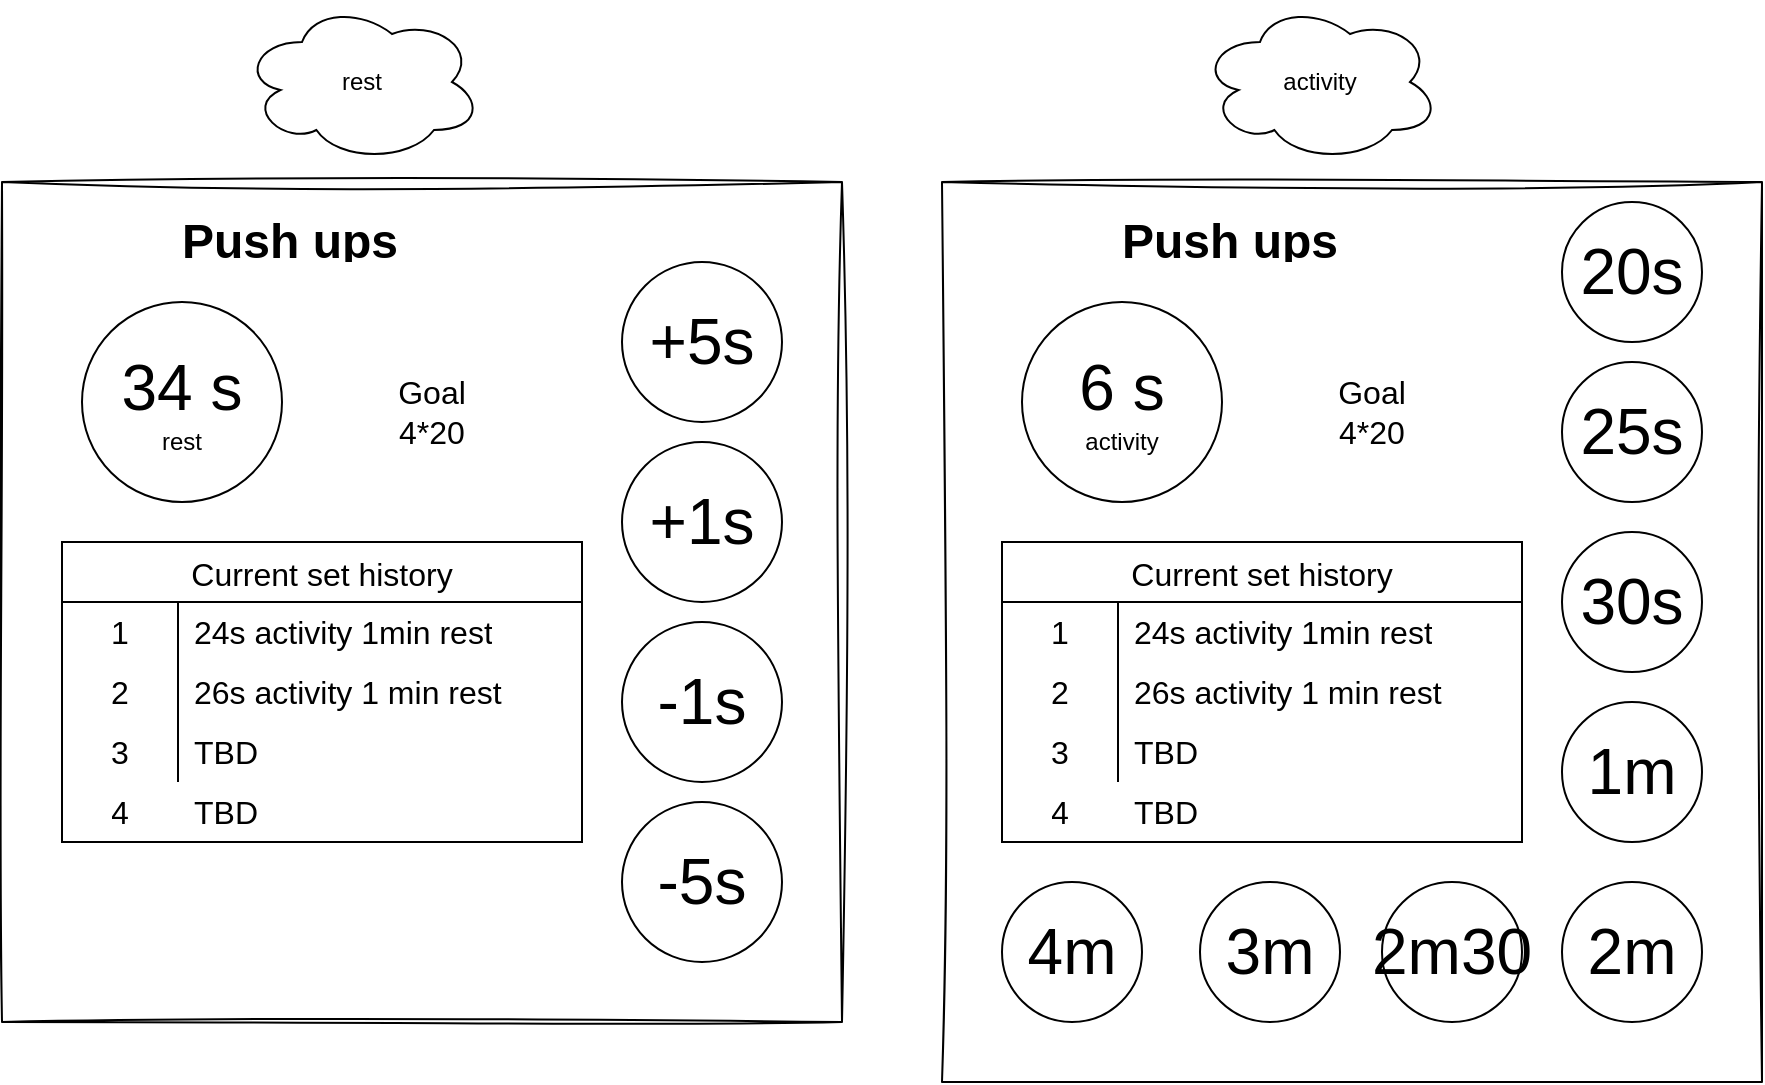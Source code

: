 <mxfile version="23.0.2" type="github">
  <diagram name="Page-1" id="wq49nhDa5_YjDVjvvV-n">
    <mxGraphModel dx="1242" dy="1938" grid="1" gridSize="10" guides="1" tooltips="1" connect="1" arrows="1" fold="1" page="1" pageScale="1" pageWidth="827" pageHeight="1169" math="0" shadow="0">
      <root>
        <mxCell id="0" />
        <mxCell id="1" parent="0" />
        <mxCell id="iMvvl42DYb7aPQo52aot-22" value="" style="rounded=0;whiteSpace=wrap;html=1;glass=0;shadow=0;sketch=1;curveFitting=1;jiggle=2;" vertex="1" parent="1">
          <mxGeometry x="10" y="30" width="420" height="420" as="geometry" />
        </mxCell>
        <mxCell id="iMvvl42DYb7aPQo52aot-1" value="&lt;font&gt;&lt;font size=&quot;6&quot;&gt;34 s&lt;/font&gt;&lt;br&gt;&lt;font style=&quot;font-size: 12px;&quot;&gt;rest&lt;/font&gt;&lt;br&gt;&lt;/font&gt;" style="ellipse;whiteSpace=wrap;html=1;aspect=fixed;" vertex="1" parent="1">
          <mxGeometry x="50" y="90" width="100" height="100" as="geometry" />
        </mxCell>
        <object label="Current set history" test="fdsfsdff" blblbl="fdsf" id="iMvvl42DYb7aPQo52aot-2">
          <mxCell style="shape=table;startSize=30;container=1;collapsible=0;childLayout=tableLayout;fixedRows=1;rowLines=0;fontStyle=0;strokeColor=default;fontSize=16;" vertex="1" parent="1">
            <mxGeometry x="40" y="210" width="260" height="150" as="geometry" />
          </mxCell>
        </object>
        <mxCell id="iMvvl42DYb7aPQo52aot-3" value="" style="shape=tableRow;horizontal=0;startSize=0;swimlaneHead=0;swimlaneBody=0;top=0;left=0;bottom=0;right=0;collapsible=0;dropTarget=0;fillColor=none;points=[[0,0.5],[1,0.5]];portConstraint=eastwest;strokeColor=inherit;fontSize=16;" vertex="1" parent="iMvvl42DYb7aPQo52aot-2">
          <mxGeometry y="30" width="260" height="30" as="geometry" />
        </mxCell>
        <mxCell id="iMvvl42DYb7aPQo52aot-4" value="1" style="shape=partialRectangle;html=1;whiteSpace=wrap;connectable=0;fillColor=none;top=0;left=0;bottom=0;right=0;overflow=hidden;pointerEvents=1;strokeColor=inherit;fontSize=16;" vertex="1" parent="iMvvl42DYb7aPQo52aot-3">
          <mxGeometry width="58" height="30" as="geometry">
            <mxRectangle width="58" height="30" as="alternateBounds" />
          </mxGeometry>
        </mxCell>
        <mxCell id="iMvvl42DYb7aPQo52aot-5" value="24s activity 1min rest" style="shape=partialRectangle;html=1;whiteSpace=wrap;connectable=0;fillColor=none;top=0;left=0;bottom=0;right=0;align=left;spacingLeft=6;overflow=hidden;strokeColor=inherit;fontSize=16;" vertex="1" parent="iMvvl42DYb7aPQo52aot-3">
          <mxGeometry x="58" width="202" height="30" as="geometry">
            <mxRectangle width="202" height="30" as="alternateBounds" />
          </mxGeometry>
        </mxCell>
        <mxCell id="iMvvl42DYb7aPQo52aot-6" value="" style="shape=tableRow;horizontal=0;startSize=0;swimlaneHead=0;swimlaneBody=0;top=0;left=0;bottom=0;right=0;collapsible=0;dropTarget=0;fillColor=none;points=[[0,0.5],[1,0.5]];portConstraint=eastwest;strokeColor=inherit;fontSize=16;" vertex="1" parent="iMvvl42DYb7aPQo52aot-2">
          <mxGeometry y="60" width="260" height="30" as="geometry" />
        </mxCell>
        <mxCell id="iMvvl42DYb7aPQo52aot-7" value="2" style="shape=partialRectangle;html=1;whiteSpace=wrap;connectable=0;fillColor=none;top=0;left=0;bottom=0;right=0;overflow=hidden;strokeColor=inherit;fontSize=16;" vertex="1" parent="iMvvl42DYb7aPQo52aot-6">
          <mxGeometry width="58" height="30" as="geometry">
            <mxRectangle width="58" height="30" as="alternateBounds" />
          </mxGeometry>
        </mxCell>
        <mxCell id="iMvvl42DYb7aPQo52aot-8" value="26s activity 1 min rest" style="shape=partialRectangle;html=1;whiteSpace=wrap;connectable=0;fillColor=none;top=0;left=0;bottom=0;right=0;align=left;spacingLeft=6;overflow=hidden;strokeColor=inherit;fontSize=16;" vertex="1" parent="iMvvl42DYb7aPQo52aot-6">
          <mxGeometry x="58" width="202" height="30" as="geometry">
            <mxRectangle width="202" height="30" as="alternateBounds" />
          </mxGeometry>
        </mxCell>
        <mxCell id="iMvvl42DYb7aPQo52aot-9" value="" style="shape=tableRow;horizontal=0;startSize=0;swimlaneHead=0;swimlaneBody=0;top=0;left=0;bottom=0;right=0;collapsible=0;dropTarget=0;fillColor=none;points=[[0,0.5],[1,0.5]];portConstraint=eastwest;strokeColor=inherit;fontSize=16;" vertex="1" parent="iMvvl42DYb7aPQo52aot-2">
          <mxGeometry y="90" width="260" height="30" as="geometry" />
        </mxCell>
        <mxCell id="iMvvl42DYb7aPQo52aot-10" value="3" style="shape=partialRectangle;html=1;whiteSpace=wrap;connectable=0;fillColor=none;top=0;left=0;bottom=0;right=0;overflow=hidden;strokeColor=inherit;fontSize=16;" vertex="1" parent="iMvvl42DYb7aPQo52aot-9">
          <mxGeometry width="58" height="30" as="geometry">
            <mxRectangle width="58" height="30" as="alternateBounds" />
          </mxGeometry>
        </mxCell>
        <mxCell id="iMvvl42DYb7aPQo52aot-11" value="TBD" style="shape=partialRectangle;html=1;whiteSpace=wrap;connectable=0;fillColor=none;top=0;left=0;bottom=0;right=0;align=left;spacingLeft=6;overflow=hidden;strokeColor=inherit;fontSize=16;" vertex="1" parent="iMvvl42DYb7aPQo52aot-9">
          <mxGeometry x="58" width="202" height="30" as="geometry">
            <mxRectangle width="202" height="30" as="alternateBounds" />
          </mxGeometry>
        </mxCell>
        <mxCell id="iMvvl42DYb7aPQo52aot-12" value="&lt;h1&gt;Push ups&lt;/h1&gt;" style="text;html=1;strokeColor=none;fillColor=none;spacing=5;spacingTop=-20;whiteSpace=wrap;overflow=hidden;rounded=0;" vertex="1" parent="1">
          <mxGeometry x="95" y="40" width="130" height="30" as="geometry" />
        </mxCell>
        <mxCell id="iMvvl42DYb7aPQo52aot-13" value="Goal&lt;br style=&quot;font-size: 16px;&quot;&gt;4*20" style="text;html=1;strokeColor=none;fillColor=none;align=center;verticalAlign=middle;whiteSpace=wrap;rounded=0;fontSize=16;" vertex="1" parent="1">
          <mxGeometry x="180" y="120" width="90" height="50" as="geometry" />
        </mxCell>
        <mxCell id="iMvvl42DYb7aPQo52aot-14" value="4" style="shape=partialRectangle;html=1;whiteSpace=wrap;connectable=0;fillColor=none;top=0;left=0;bottom=0;right=0;overflow=hidden;strokeColor=inherit;fontSize=16;" vertex="1" parent="1">
          <mxGeometry x="40" y="330" width="58" height="30" as="geometry">
            <mxRectangle width="58" height="30" as="alternateBounds" />
          </mxGeometry>
        </mxCell>
        <mxCell id="iMvvl42DYb7aPQo52aot-15" value="TBD" style="shape=partialRectangle;html=1;whiteSpace=wrap;connectable=0;fillColor=none;top=0;left=0;bottom=0;right=0;align=left;spacingLeft=6;overflow=hidden;strokeColor=inherit;fontSize=16;" vertex="1" parent="1">
          <mxGeometry x="98" y="330" width="202" height="30" as="geometry">
            <mxRectangle width="202" height="30" as="alternateBounds" />
          </mxGeometry>
        </mxCell>
        <mxCell id="iMvvl42DYb7aPQo52aot-16" value="+1s" style="ellipse;whiteSpace=wrap;html=1;aspect=fixed;fontSize=32;" vertex="1" parent="1">
          <mxGeometry x="320" y="160" width="80" height="80" as="geometry" />
        </mxCell>
        <mxCell id="iMvvl42DYb7aPQo52aot-17" value="-1s" style="ellipse;whiteSpace=wrap;html=1;aspect=fixed;fontSize=32;" vertex="1" parent="1">
          <mxGeometry x="320" y="250" width="80" height="80" as="geometry" />
        </mxCell>
        <mxCell id="iMvvl42DYb7aPQo52aot-18" value="-5s" style="ellipse;whiteSpace=wrap;html=1;aspect=fixed;fontSize=32;" vertex="1" parent="1">
          <mxGeometry x="320" y="340" width="80" height="80" as="geometry" />
        </mxCell>
        <mxCell id="iMvvl42DYb7aPQo52aot-19" value="+5s" style="ellipse;whiteSpace=wrap;html=1;aspect=fixed;fontSize=32;" vertex="1" parent="1">
          <mxGeometry x="320" y="70" width="80" height="80" as="geometry" />
        </mxCell>
        <mxCell id="iMvvl42DYb7aPQo52aot-23" value="" style="rounded=0;whiteSpace=wrap;html=1;glass=0;shadow=0;sketch=1;curveFitting=1;jiggle=2;" vertex="1" parent="1">
          <mxGeometry x="480" y="30" width="410" height="450" as="geometry" />
        </mxCell>
        <mxCell id="iMvvl42DYb7aPQo52aot-24" value="&lt;font&gt;&lt;font size=&quot;6&quot;&gt;6 s&lt;/font&gt;&lt;br&gt;&lt;font style=&quot;font-size: 12px;&quot;&gt;activity&lt;/font&gt;&lt;br&gt;&lt;/font&gt;" style="ellipse;whiteSpace=wrap;html=1;aspect=fixed;" vertex="1" parent="1">
          <mxGeometry x="520" y="90" width="100" height="100" as="geometry" />
        </mxCell>
        <object label="Current set history" test="fdsfsdff" blblbl="fdsf" id="iMvvl42DYb7aPQo52aot-25">
          <mxCell style="shape=table;startSize=30;container=1;collapsible=0;childLayout=tableLayout;fixedRows=1;rowLines=0;fontStyle=0;strokeColor=default;fontSize=16;" vertex="1" parent="1">
            <mxGeometry x="510" y="210" width="260" height="150" as="geometry" />
          </mxCell>
        </object>
        <mxCell id="iMvvl42DYb7aPQo52aot-26" value="" style="shape=tableRow;horizontal=0;startSize=0;swimlaneHead=0;swimlaneBody=0;top=0;left=0;bottom=0;right=0;collapsible=0;dropTarget=0;fillColor=none;points=[[0,0.5],[1,0.5]];portConstraint=eastwest;strokeColor=inherit;fontSize=16;" vertex="1" parent="iMvvl42DYb7aPQo52aot-25">
          <mxGeometry y="30" width="260" height="30" as="geometry" />
        </mxCell>
        <mxCell id="iMvvl42DYb7aPQo52aot-27" value="1" style="shape=partialRectangle;html=1;whiteSpace=wrap;connectable=0;fillColor=none;top=0;left=0;bottom=0;right=0;overflow=hidden;pointerEvents=1;strokeColor=inherit;fontSize=16;" vertex="1" parent="iMvvl42DYb7aPQo52aot-26">
          <mxGeometry width="58" height="30" as="geometry">
            <mxRectangle width="58" height="30" as="alternateBounds" />
          </mxGeometry>
        </mxCell>
        <mxCell id="iMvvl42DYb7aPQo52aot-28" value="24s activity 1min rest" style="shape=partialRectangle;html=1;whiteSpace=wrap;connectable=0;fillColor=none;top=0;left=0;bottom=0;right=0;align=left;spacingLeft=6;overflow=hidden;strokeColor=inherit;fontSize=16;" vertex="1" parent="iMvvl42DYb7aPQo52aot-26">
          <mxGeometry x="58" width="202" height="30" as="geometry">
            <mxRectangle width="202" height="30" as="alternateBounds" />
          </mxGeometry>
        </mxCell>
        <mxCell id="iMvvl42DYb7aPQo52aot-29" value="" style="shape=tableRow;horizontal=0;startSize=0;swimlaneHead=0;swimlaneBody=0;top=0;left=0;bottom=0;right=0;collapsible=0;dropTarget=0;fillColor=none;points=[[0,0.5],[1,0.5]];portConstraint=eastwest;strokeColor=inherit;fontSize=16;" vertex="1" parent="iMvvl42DYb7aPQo52aot-25">
          <mxGeometry y="60" width="260" height="30" as="geometry" />
        </mxCell>
        <mxCell id="iMvvl42DYb7aPQo52aot-30" value="2" style="shape=partialRectangle;html=1;whiteSpace=wrap;connectable=0;fillColor=none;top=0;left=0;bottom=0;right=0;overflow=hidden;strokeColor=inherit;fontSize=16;" vertex="1" parent="iMvvl42DYb7aPQo52aot-29">
          <mxGeometry width="58" height="30" as="geometry">
            <mxRectangle width="58" height="30" as="alternateBounds" />
          </mxGeometry>
        </mxCell>
        <mxCell id="iMvvl42DYb7aPQo52aot-31" value="26s activity 1 min rest" style="shape=partialRectangle;html=1;whiteSpace=wrap;connectable=0;fillColor=none;top=0;left=0;bottom=0;right=0;align=left;spacingLeft=6;overflow=hidden;strokeColor=inherit;fontSize=16;" vertex="1" parent="iMvvl42DYb7aPQo52aot-29">
          <mxGeometry x="58" width="202" height="30" as="geometry">
            <mxRectangle width="202" height="30" as="alternateBounds" />
          </mxGeometry>
        </mxCell>
        <mxCell id="iMvvl42DYb7aPQo52aot-32" value="" style="shape=tableRow;horizontal=0;startSize=0;swimlaneHead=0;swimlaneBody=0;top=0;left=0;bottom=0;right=0;collapsible=0;dropTarget=0;fillColor=none;points=[[0,0.5],[1,0.5]];portConstraint=eastwest;strokeColor=inherit;fontSize=16;" vertex="1" parent="iMvvl42DYb7aPQo52aot-25">
          <mxGeometry y="90" width="260" height="30" as="geometry" />
        </mxCell>
        <mxCell id="iMvvl42DYb7aPQo52aot-33" value="3" style="shape=partialRectangle;html=1;whiteSpace=wrap;connectable=0;fillColor=none;top=0;left=0;bottom=0;right=0;overflow=hidden;strokeColor=inherit;fontSize=16;" vertex="1" parent="iMvvl42DYb7aPQo52aot-32">
          <mxGeometry width="58" height="30" as="geometry">
            <mxRectangle width="58" height="30" as="alternateBounds" />
          </mxGeometry>
        </mxCell>
        <mxCell id="iMvvl42DYb7aPQo52aot-34" value="TBD" style="shape=partialRectangle;html=1;whiteSpace=wrap;connectable=0;fillColor=none;top=0;left=0;bottom=0;right=0;align=left;spacingLeft=6;overflow=hidden;strokeColor=inherit;fontSize=16;" vertex="1" parent="iMvvl42DYb7aPQo52aot-32">
          <mxGeometry x="58" width="202" height="30" as="geometry">
            <mxRectangle width="202" height="30" as="alternateBounds" />
          </mxGeometry>
        </mxCell>
        <mxCell id="iMvvl42DYb7aPQo52aot-35" value="&lt;h1&gt;Push ups&lt;/h1&gt;" style="text;html=1;strokeColor=none;fillColor=none;spacing=5;spacingTop=-20;whiteSpace=wrap;overflow=hidden;rounded=0;" vertex="1" parent="1">
          <mxGeometry x="565" y="40" width="130" height="30" as="geometry" />
        </mxCell>
        <mxCell id="iMvvl42DYb7aPQo52aot-36" value="Goal&lt;br style=&quot;font-size: 16px;&quot;&gt;4*20" style="text;html=1;strokeColor=none;fillColor=none;align=center;verticalAlign=middle;whiteSpace=wrap;rounded=0;fontSize=16;" vertex="1" parent="1">
          <mxGeometry x="650" y="120" width="90" height="50" as="geometry" />
        </mxCell>
        <mxCell id="iMvvl42DYb7aPQo52aot-37" value="4" style="shape=partialRectangle;html=1;whiteSpace=wrap;connectable=0;fillColor=none;top=0;left=0;bottom=0;right=0;overflow=hidden;strokeColor=inherit;fontSize=16;" vertex="1" parent="1">
          <mxGeometry x="510" y="330" width="58" height="30" as="geometry">
            <mxRectangle width="58" height="30" as="alternateBounds" />
          </mxGeometry>
        </mxCell>
        <mxCell id="iMvvl42DYb7aPQo52aot-38" value="TBD" style="shape=partialRectangle;html=1;whiteSpace=wrap;connectable=0;fillColor=none;top=0;left=0;bottom=0;right=0;align=left;spacingLeft=6;overflow=hidden;strokeColor=inherit;fontSize=16;" vertex="1" parent="1">
          <mxGeometry x="568" y="330" width="202" height="30" as="geometry">
            <mxRectangle width="202" height="30" as="alternateBounds" />
          </mxGeometry>
        </mxCell>
        <mxCell id="iMvvl42DYb7aPQo52aot-39" value="20s" style="ellipse;whiteSpace=wrap;html=1;aspect=fixed;fontSize=32;" vertex="1" parent="1">
          <mxGeometry x="790" y="40" width="70" height="70" as="geometry" />
        </mxCell>
        <mxCell id="iMvvl42DYb7aPQo52aot-40" value="25s" style="ellipse;whiteSpace=wrap;html=1;aspect=fixed;fontSize=32;" vertex="1" parent="1">
          <mxGeometry x="790" y="120" width="70" height="70" as="geometry" />
        </mxCell>
        <mxCell id="iMvvl42DYb7aPQo52aot-41" value="1m" style="ellipse;whiteSpace=wrap;html=1;aspect=fixed;fontSize=32;" vertex="1" parent="1">
          <mxGeometry x="790" y="290" width="70" height="70" as="geometry" />
        </mxCell>
        <mxCell id="iMvvl42DYb7aPQo52aot-42" value="2m30" style="ellipse;whiteSpace=wrap;html=1;aspect=fixed;fontSize=32;" vertex="1" parent="1">
          <mxGeometry x="700" y="380" width="70" height="70" as="geometry" />
        </mxCell>
        <mxCell id="iMvvl42DYb7aPQo52aot-43" value="rest" style="ellipse;shape=cloud;whiteSpace=wrap;html=1;" vertex="1" parent="1">
          <mxGeometry x="130" y="-60" width="120" height="80" as="geometry" />
        </mxCell>
        <mxCell id="iMvvl42DYb7aPQo52aot-44" value="activity" style="ellipse;shape=cloud;whiteSpace=wrap;html=1;" vertex="1" parent="1">
          <mxGeometry x="609" y="-60" width="120" height="80" as="geometry" />
        </mxCell>
        <mxCell id="iMvvl42DYb7aPQo52aot-45" value="2m" style="ellipse;whiteSpace=wrap;html=1;aspect=fixed;fontSize=32;" vertex="1" parent="1">
          <mxGeometry x="790" y="380" width="70" height="70" as="geometry" />
        </mxCell>
        <mxCell id="iMvvl42DYb7aPQo52aot-46" value="3m" style="ellipse;whiteSpace=wrap;html=1;aspect=fixed;fontSize=32;" vertex="1" parent="1">
          <mxGeometry x="609" y="380" width="70" height="70" as="geometry" />
        </mxCell>
        <mxCell id="iMvvl42DYb7aPQo52aot-47" value="30s" style="ellipse;whiteSpace=wrap;html=1;aspect=fixed;fontSize=32;" vertex="1" parent="1">
          <mxGeometry x="790" y="205" width="70" height="70" as="geometry" />
        </mxCell>
        <mxCell id="iMvvl42DYb7aPQo52aot-48" value="4m" style="ellipse;whiteSpace=wrap;html=1;aspect=fixed;fontSize=32;" vertex="1" parent="1">
          <mxGeometry x="510" y="380" width="70" height="70" as="geometry" />
        </mxCell>
      </root>
    </mxGraphModel>
  </diagram>
</mxfile>
